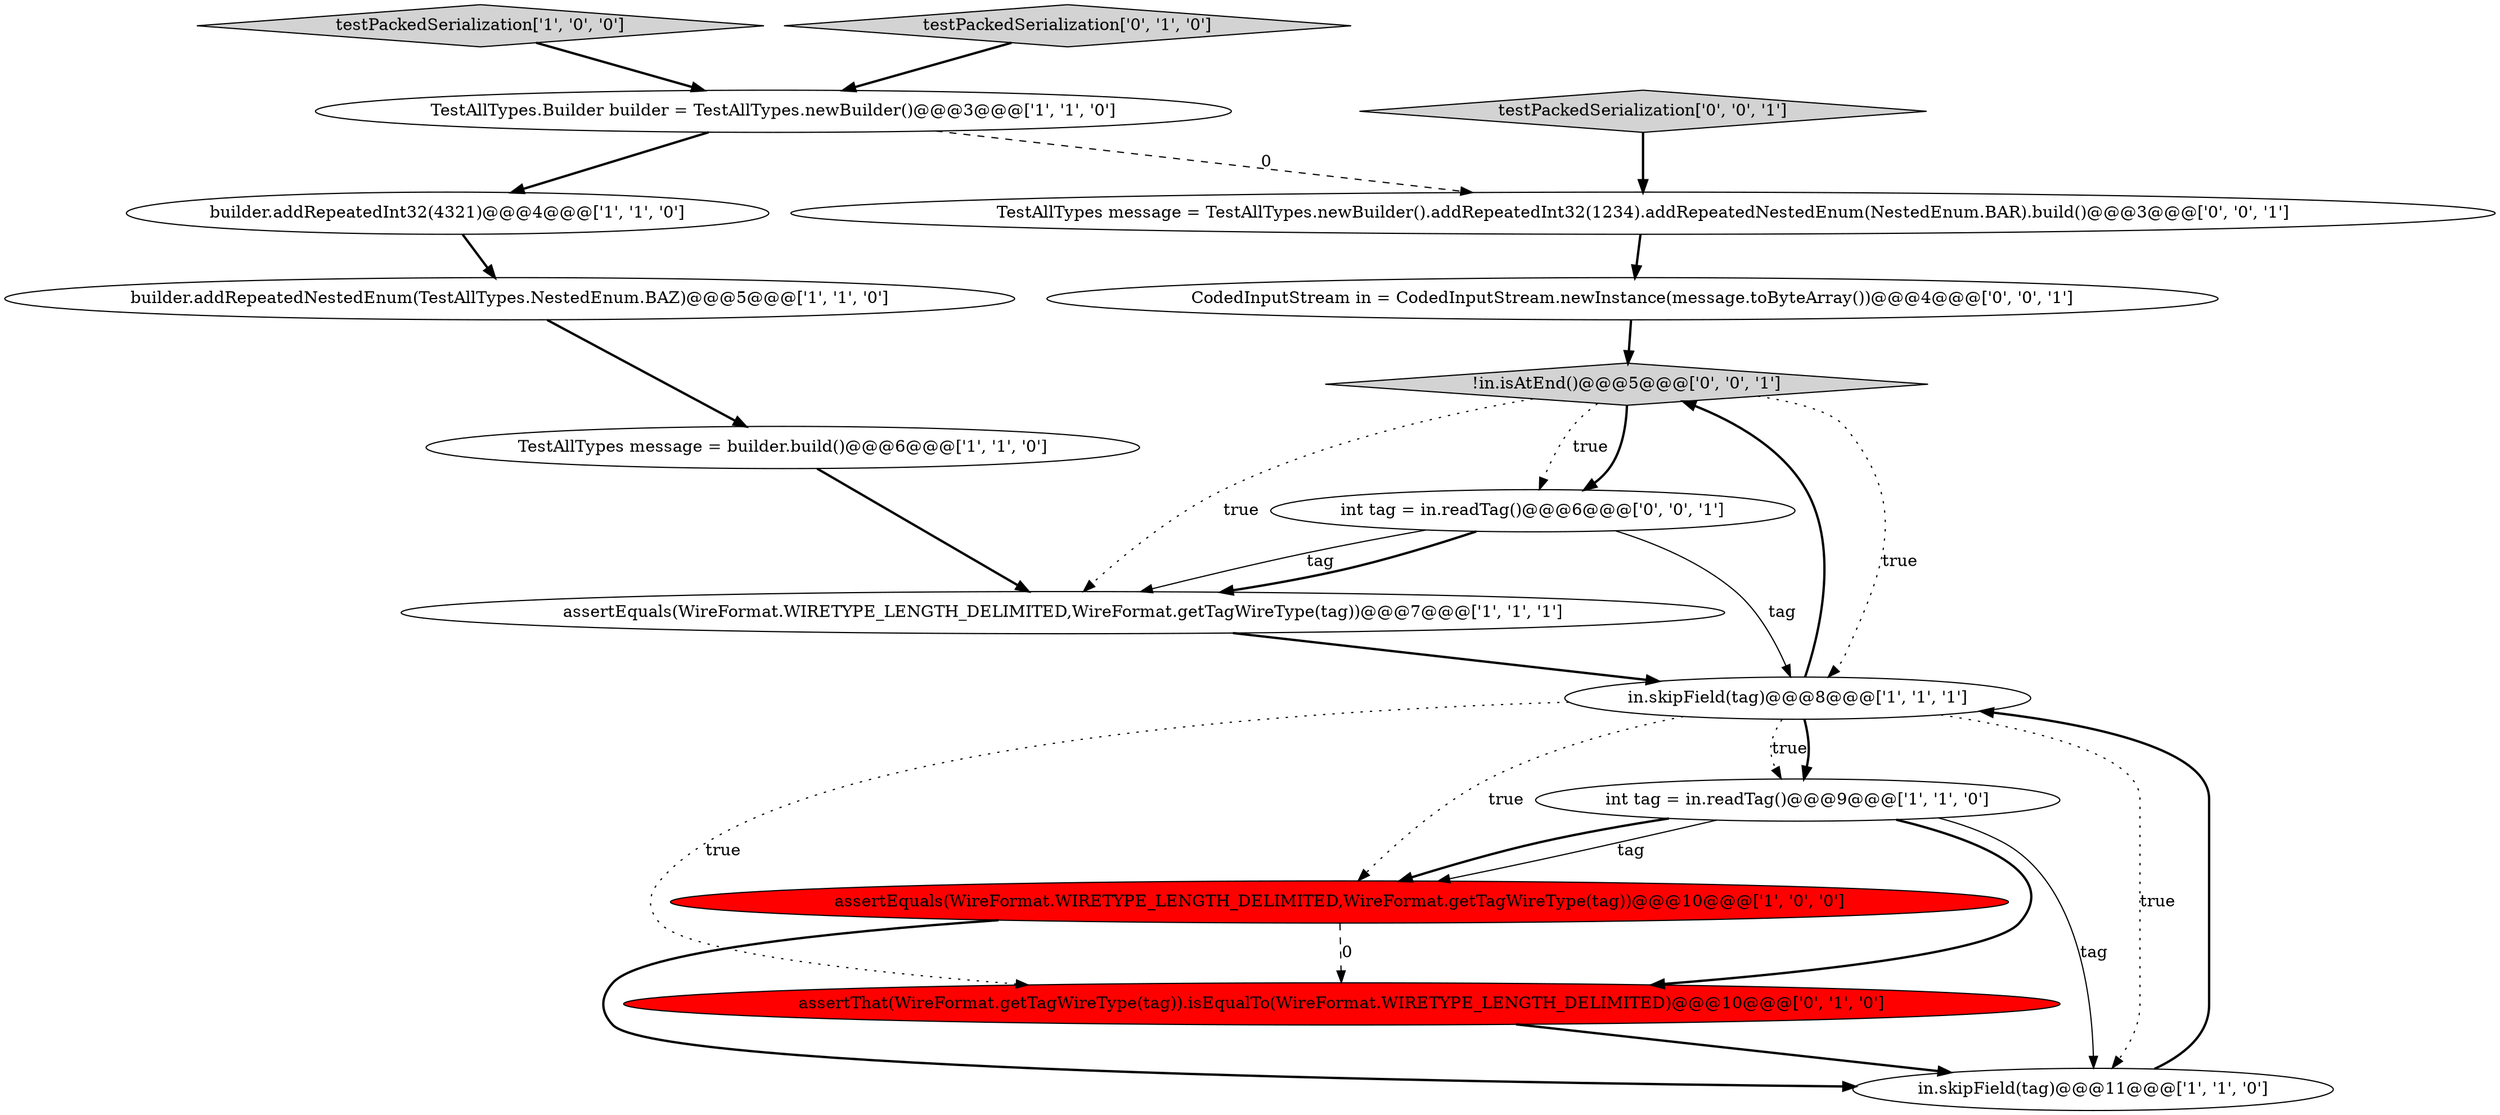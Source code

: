 digraph {
13 [style = filled, label = "CodedInputStream in = CodedInputStream.newInstance(message.toByteArray())@@@4@@@['0', '0', '1']", fillcolor = white, shape = ellipse image = "AAA0AAABBB3BBB"];
1 [style = filled, label = "assertEquals(WireFormat.WIRETYPE_LENGTH_DELIMITED,WireFormat.getTagWireType(tag))@@@10@@@['1', '0', '0']", fillcolor = red, shape = ellipse image = "AAA1AAABBB1BBB"];
2 [style = filled, label = "testPackedSerialization['1', '0', '0']", fillcolor = lightgray, shape = diamond image = "AAA0AAABBB1BBB"];
4 [style = filled, label = "in.skipField(tag)@@@8@@@['1', '1', '1']", fillcolor = white, shape = ellipse image = "AAA0AAABBB1BBB"];
3 [style = filled, label = "assertEquals(WireFormat.WIRETYPE_LENGTH_DELIMITED,WireFormat.getTagWireType(tag))@@@7@@@['1', '1', '1']", fillcolor = white, shape = ellipse image = "AAA0AAABBB1BBB"];
0 [style = filled, label = "TestAllTypes message = builder.build()@@@6@@@['1', '1', '0']", fillcolor = white, shape = ellipse image = "AAA0AAABBB1BBB"];
16 [style = filled, label = "!in.isAtEnd()@@@5@@@['0', '0', '1']", fillcolor = lightgray, shape = diamond image = "AAA0AAABBB3BBB"];
10 [style = filled, label = "testPackedSerialization['0', '1', '0']", fillcolor = lightgray, shape = diamond image = "AAA0AAABBB2BBB"];
15 [style = filled, label = "TestAllTypes message = TestAllTypes.newBuilder().addRepeatedInt32(1234).addRepeatedNestedEnum(NestedEnum.BAR).build()@@@3@@@['0', '0', '1']", fillcolor = white, shape = ellipse image = "AAA0AAABBB3BBB"];
7 [style = filled, label = "TestAllTypes.Builder builder = TestAllTypes.newBuilder()@@@3@@@['1', '1', '0']", fillcolor = white, shape = ellipse image = "AAA0AAABBB1BBB"];
5 [style = filled, label = "int tag = in.readTag()@@@9@@@['1', '1', '0']", fillcolor = white, shape = ellipse image = "AAA0AAABBB1BBB"];
12 [style = filled, label = "testPackedSerialization['0', '0', '1']", fillcolor = lightgray, shape = diamond image = "AAA0AAABBB3BBB"];
9 [style = filled, label = "builder.addRepeatedNestedEnum(TestAllTypes.NestedEnum.BAZ)@@@5@@@['1', '1', '0']", fillcolor = white, shape = ellipse image = "AAA0AAABBB1BBB"];
8 [style = filled, label = "builder.addRepeatedInt32(4321)@@@4@@@['1', '1', '0']", fillcolor = white, shape = ellipse image = "AAA0AAABBB1BBB"];
11 [style = filled, label = "assertThat(WireFormat.getTagWireType(tag)).isEqualTo(WireFormat.WIRETYPE_LENGTH_DELIMITED)@@@10@@@['0', '1', '0']", fillcolor = red, shape = ellipse image = "AAA1AAABBB2BBB"];
6 [style = filled, label = "in.skipField(tag)@@@11@@@['1', '1', '0']", fillcolor = white, shape = ellipse image = "AAA0AAABBB1BBB"];
14 [style = filled, label = "int tag = in.readTag()@@@6@@@['0', '0', '1']", fillcolor = white, shape = ellipse image = "AAA0AAABBB3BBB"];
4->6 [style = dotted, label="true"];
0->3 [style = bold, label=""];
14->3 [style = bold, label=""];
4->5 [style = dotted, label="true"];
15->13 [style = bold, label=""];
5->1 [style = solid, label="tag"];
9->0 [style = bold, label=""];
4->1 [style = dotted, label="true"];
11->6 [style = bold, label=""];
12->15 [style = bold, label=""];
4->11 [style = dotted, label="true"];
14->4 [style = solid, label="tag"];
7->8 [style = bold, label=""];
16->4 [style = dotted, label="true"];
3->4 [style = bold, label=""];
10->7 [style = bold, label=""];
13->16 [style = bold, label=""];
16->3 [style = dotted, label="true"];
5->1 [style = bold, label=""];
6->4 [style = bold, label=""];
1->6 [style = bold, label=""];
1->11 [style = dashed, label="0"];
5->6 [style = solid, label="tag"];
16->14 [style = dotted, label="true"];
8->9 [style = bold, label=""];
7->15 [style = dashed, label="0"];
16->14 [style = bold, label=""];
5->11 [style = bold, label=""];
2->7 [style = bold, label=""];
14->3 [style = solid, label="tag"];
4->5 [style = bold, label=""];
4->16 [style = bold, label=""];
}
